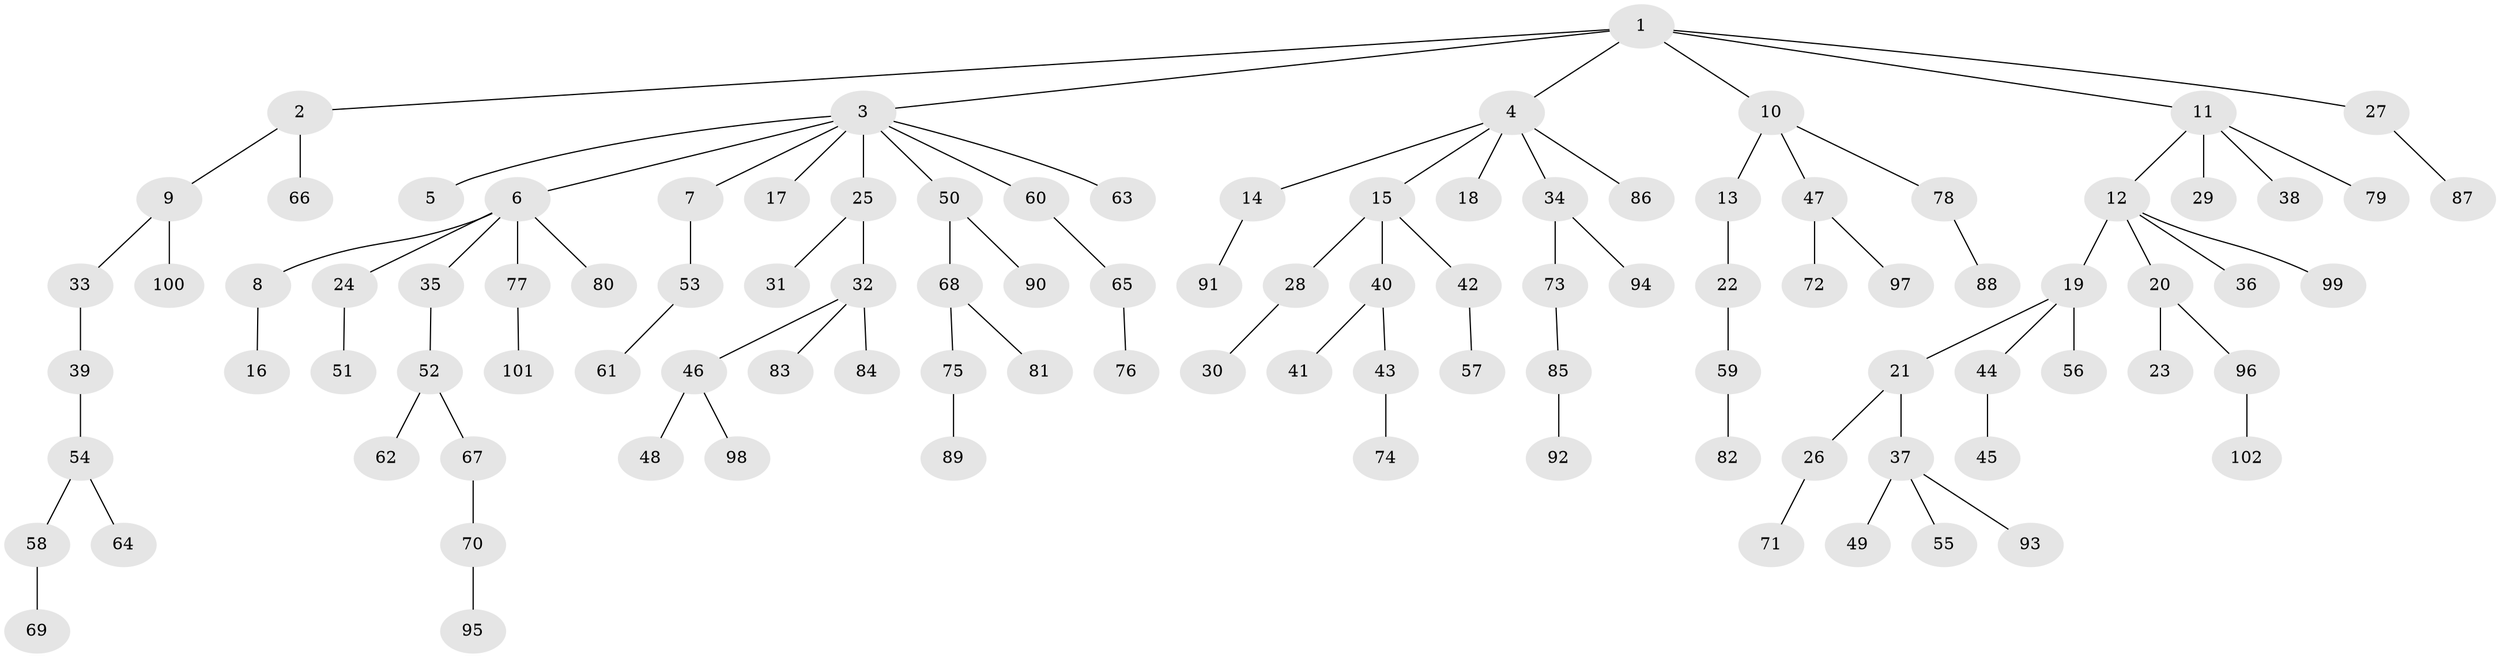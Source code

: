 // coarse degree distribution, {26: 0.029411764705882353, 1: 0.8823529411764706, 2: 0.029411764705882353, 3: 0.029411764705882353, 5: 0.029411764705882353}
// Generated by graph-tools (version 1.1) at 2025/19/03/04/25 18:19:10]
// undirected, 102 vertices, 101 edges
graph export_dot {
graph [start="1"]
  node [color=gray90,style=filled];
  1;
  2;
  3;
  4;
  5;
  6;
  7;
  8;
  9;
  10;
  11;
  12;
  13;
  14;
  15;
  16;
  17;
  18;
  19;
  20;
  21;
  22;
  23;
  24;
  25;
  26;
  27;
  28;
  29;
  30;
  31;
  32;
  33;
  34;
  35;
  36;
  37;
  38;
  39;
  40;
  41;
  42;
  43;
  44;
  45;
  46;
  47;
  48;
  49;
  50;
  51;
  52;
  53;
  54;
  55;
  56;
  57;
  58;
  59;
  60;
  61;
  62;
  63;
  64;
  65;
  66;
  67;
  68;
  69;
  70;
  71;
  72;
  73;
  74;
  75;
  76;
  77;
  78;
  79;
  80;
  81;
  82;
  83;
  84;
  85;
  86;
  87;
  88;
  89;
  90;
  91;
  92;
  93;
  94;
  95;
  96;
  97;
  98;
  99;
  100;
  101;
  102;
  1 -- 2;
  1 -- 3;
  1 -- 4;
  1 -- 10;
  1 -- 11;
  1 -- 27;
  2 -- 9;
  2 -- 66;
  3 -- 5;
  3 -- 6;
  3 -- 7;
  3 -- 17;
  3 -- 25;
  3 -- 50;
  3 -- 60;
  3 -- 63;
  4 -- 14;
  4 -- 15;
  4 -- 18;
  4 -- 34;
  4 -- 86;
  6 -- 8;
  6 -- 24;
  6 -- 35;
  6 -- 77;
  6 -- 80;
  7 -- 53;
  8 -- 16;
  9 -- 33;
  9 -- 100;
  10 -- 13;
  10 -- 47;
  10 -- 78;
  11 -- 12;
  11 -- 29;
  11 -- 38;
  11 -- 79;
  12 -- 19;
  12 -- 20;
  12 -- 36;
  12 -- 99;
  13 -- 22;
  14 -- 91;
  15 -- 28;
  15 -- 40;
  15 -- 42;
  19 -- 21;
  19 -- 44;
  19 -- 56;
  20 -- 23;
  20 -- 96;
  21 -- 26;
  21 -- 37;
  22 -- 59;
  24 -- 51;
  25 -- 31;
  25 -- 32;
  26 -- 71;
  27 -- 87;
  28 -- 30;
  32 -- 46;
  32 -- 83;
  32 -- 84;
  33 -- 39;
  34 -- 73;
  34 -- 94;
  35 -- 52;
  37 -- 49;
  37 -- 55;
  37 -- 93;
  39 -- 54;
  40 -- 41;
  40 -- 43;
  42 -- 57;
  43 -- 74;
  44 -- 45;
  46 -- 48;
  46 -- 98;
  47 -- 72;
  47 -- 97;
  50 -- 68;
  50 -- 90;
  52 -- 62;
  52 -- 67;
  53 -- 61;
  54 -- 58;
  54 -- 64;
  58 -- 69;
  59 -- 82;
  60 -- 65;
  65 -- 76;
  67 -- 70;
  68 -- 75;
  68 -- 81;
  70 -- 95;
  73 -- 85;
  75 -- 89;
  77 -- 101;
  78 -- 88;
  85 -- 92;
  96 -- 102;
}
